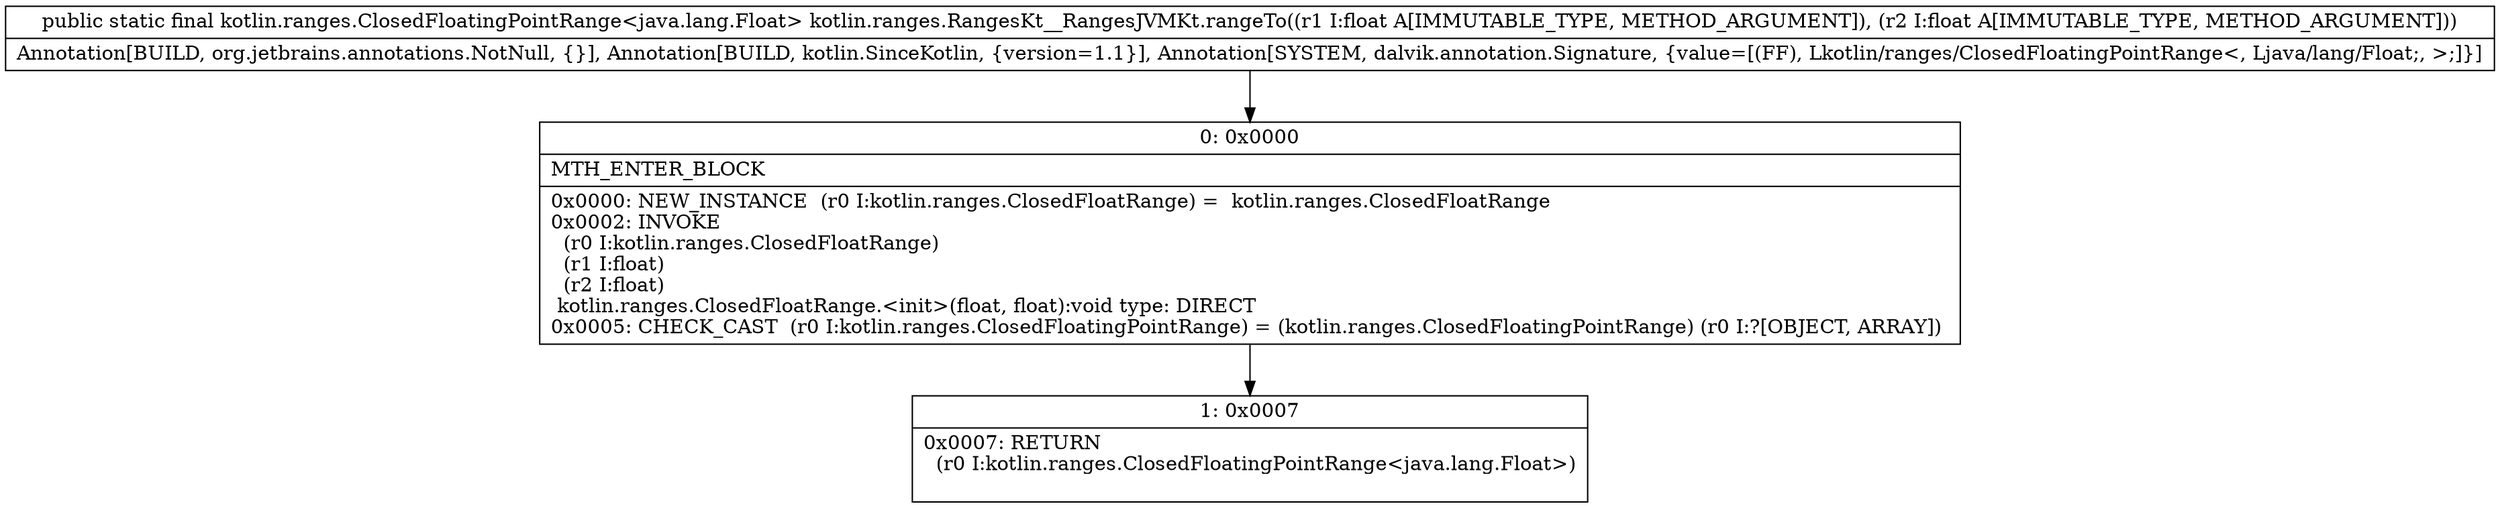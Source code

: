 digraph "CFG forkotlin.ranges.RangesKt__RangesJVMKt.rangeTo(FF)Lkotlin\/ranges\/ClosedFloatingPointRange;" {
Node_0 [shape=record,label="{0\:\ 0x0000|MTH_ENTER_BLOCK\l|0x0000: NEW_INSTANCE  (r0 I:kotlin.ranges.ClosedFloatRange) =  kotlin.ranges.ClosedFloatRange \l0x0002: INVOKE  \l  (r0 I:kotlin.ranges.ClosedFloatRange)\l  (r1 I:float)\l  (r2 I:float)\l kotlin.ranges.ClosedFloatRange.\<init\>(float, float):void type: DIRECT \l0x0005: CHECK_CAST  (r0 I:kotlin.ranges.ClosedFloatingPointRange) = (kotlin.ranges.ClosedFloatingPointRange) (r0 I:?[OBJECT, ARRAY]) \l}"];
Node_1 [shape=record,label="{1\:\ 0x0007|0x0007: RETURN  \l  (r0 I:kotlin.ranges.ClosedFloatingPointRange\<java.lang.Float\>)\l \l}"];
MethodNode[shape=record,label="{public static final kotlin.ranges.ClosedFloatingPointRange\<java.lang.Float\> kotlin.ranges.RangesKt__RangesJVMKt.rangeTo((r1 I:float A[IMMUTABLE_TYPE, METHOD_ARGUMENT]), (r2 I:float A[IMMUTABLE_TYPE, METHOD_ARGUMENT]))  | Annotation[BUILD, org.jetbrains.annotations.NotNull, \{\}], Annotation[BUILD, kotlin.SinceKotlin, \{version=1.1\}], Annotation[SYSTEM, dalvik.annotation.Signature, \{value=[(FF), Lkotlin\/ranges\/ClosedFloatingPointRange\<, Ljava\/lang\/Float;, \>;]\}]\l}"];
MethodNode -> Node_0;
Node_0 -> Node_1;
}

